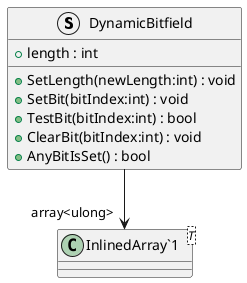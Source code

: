 @startuml
struct DynamicBitfield {
    + length : int
    + SetLength(newLength:int) : void
    + SetBit(bitIndex:int) : void
    + TestBit(bitIndex:int) : bool
    + ClearBit(bitIndex:int) : void
    + AnyBitIsSet() : bool
}
class "InlinedArray`1"<T> {
}
DynamicBitfield --> "array<ulong>" "InlinedArray`1"
@enduml
